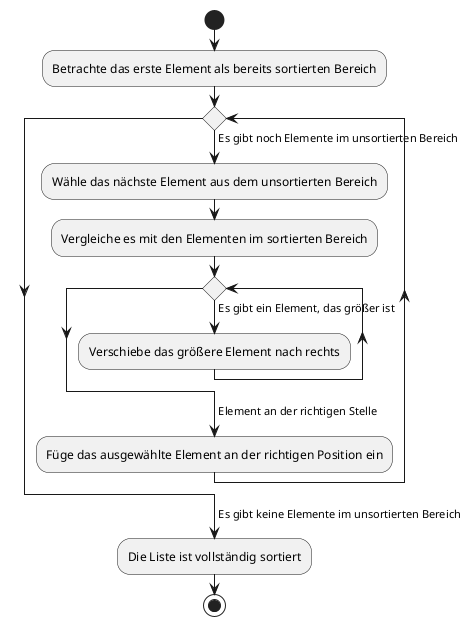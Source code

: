 @startuml
start
:Betrachte das erste Element als bereits sortierten Bereich;
while () is (Es gibt noch Elemente im unsortierten Bereich)
  :Wähle das nächste Element aus dem unsortierten Bereich;
  :Vergleiche es mit den Elementen im sortierten Bereich;
  while () is (Es gibt ein Element, das größer ist)
    :Verschiebe das größere Element nach rechts;
  endwhile
  -> Element an der richtigen Stelle;
  :Füge das ausgewählte Element an der richtigen Position ein;
endwhile
-> Es gibt keine Elemente im unsortierten Bereich;
:Die Liste ist vollständig sortiert;
stop
@enduml